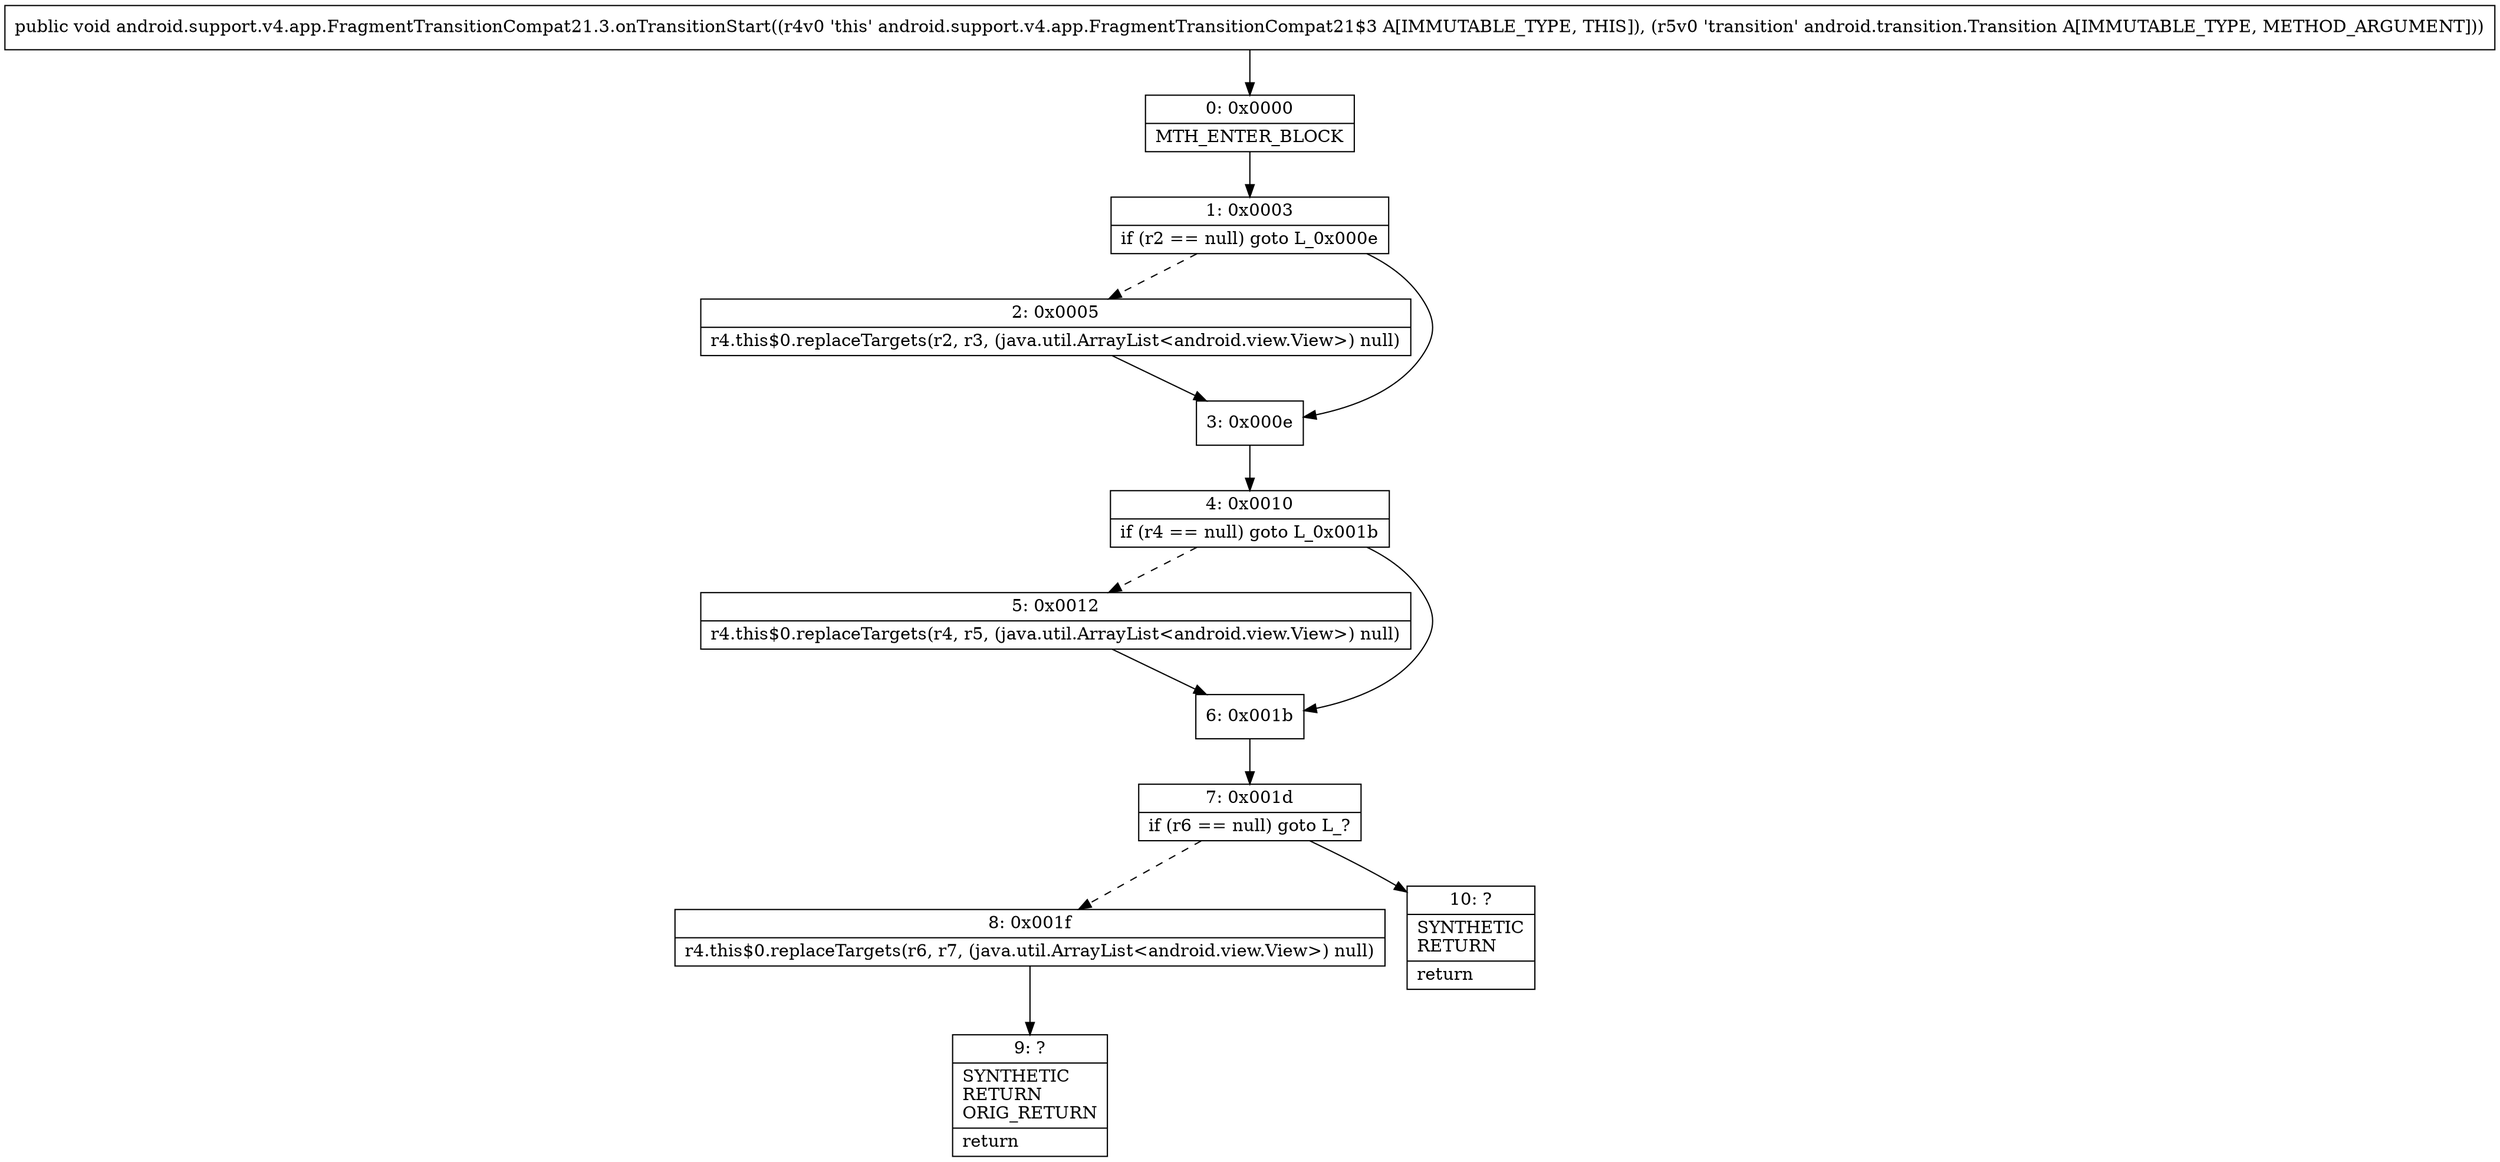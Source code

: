 digraph "CFG forandroid.support.v4.app.FragmentTransitionCompat21.3.onTransitionStart(Landroid\/transition\/Transition;)V" {
Node_0 [shape=record,label="{0\:\ 0x0000|MTH_ENTER_BLOCK\l}"];
Node_1 [shape=record,label="{1\:\ 0x0003|if (r2 == null) goto L_0x000e\l}"];
Node_2 [shape=record,label="{2\:\ 0x0005|r4.this$0.replaceTargets(r2, r3, (java.util.ArrayList\<android.view.View\>) null)\l}"];
Node_3 [shape=record,label="{3\:\ 0x000e}"];
Node_4 [shape=record,label="{4\:\ 0x0010|if (r4 == null) goto L_0x001b\l}"];
Node_5 [shape=record,label="{5\:\ 0x0012|r4.this$0.replaceTargets(r4, r5, (java.util.ArrayList\<android.view.View\>) null)\l}"];
Node_6 [shape=record,label="{6\:\ 0x001b}"];
Node_7 [shape=record,label="{7\:\ 0x001d|if (r6 == null) goto L_?\l}"];
Node_8 [shape=record,label="{8\:\ 0x001f|r4.this$0.replaceTargets(r6, r7, (java.util.ArrayList\<android.view.View\>) null)\l}"];
Node_9 [shape=record,label="{9\:\ ?|SYNTHETIC\lRETURN\lORIG_RETURN\l|return\l}"];
Node_10 [shape=record,label="{10\:\ ?|SYNTHETIC\lRETURN\l|return\l}"];
MethodNode[shape=record,label="{public void android.support.v4.app.FragmentTransitionCompat21.3.onTransitionStart((r4v0 'this' android.support.v4.app.FragmentTransitionCompat21$3 A[IMMUTABLE_TYPE, THIS]), (r5v0 'transition' android.transition.Transition A[IMMUTABLE_TYPE, METHOD_ARGUMENT])) }"];
MethodNode -> Node_0;
Node_0 -> Node_1;
Node_1 -> Node_2[style=dashed];
Node_1 -> Node_3;
Node_2 -> Node_3;
Node_3 -> Node_4;
Node_4 -> Node_5[style=dashed];
Node_4 -> Node_6;
Node_5 -> Node_6;
Node_6 -> Node_7;
Node_7 -> Node_8[style=dashed];
Node_7 -> Node_10;
Node_8 -> Node_9;
}

